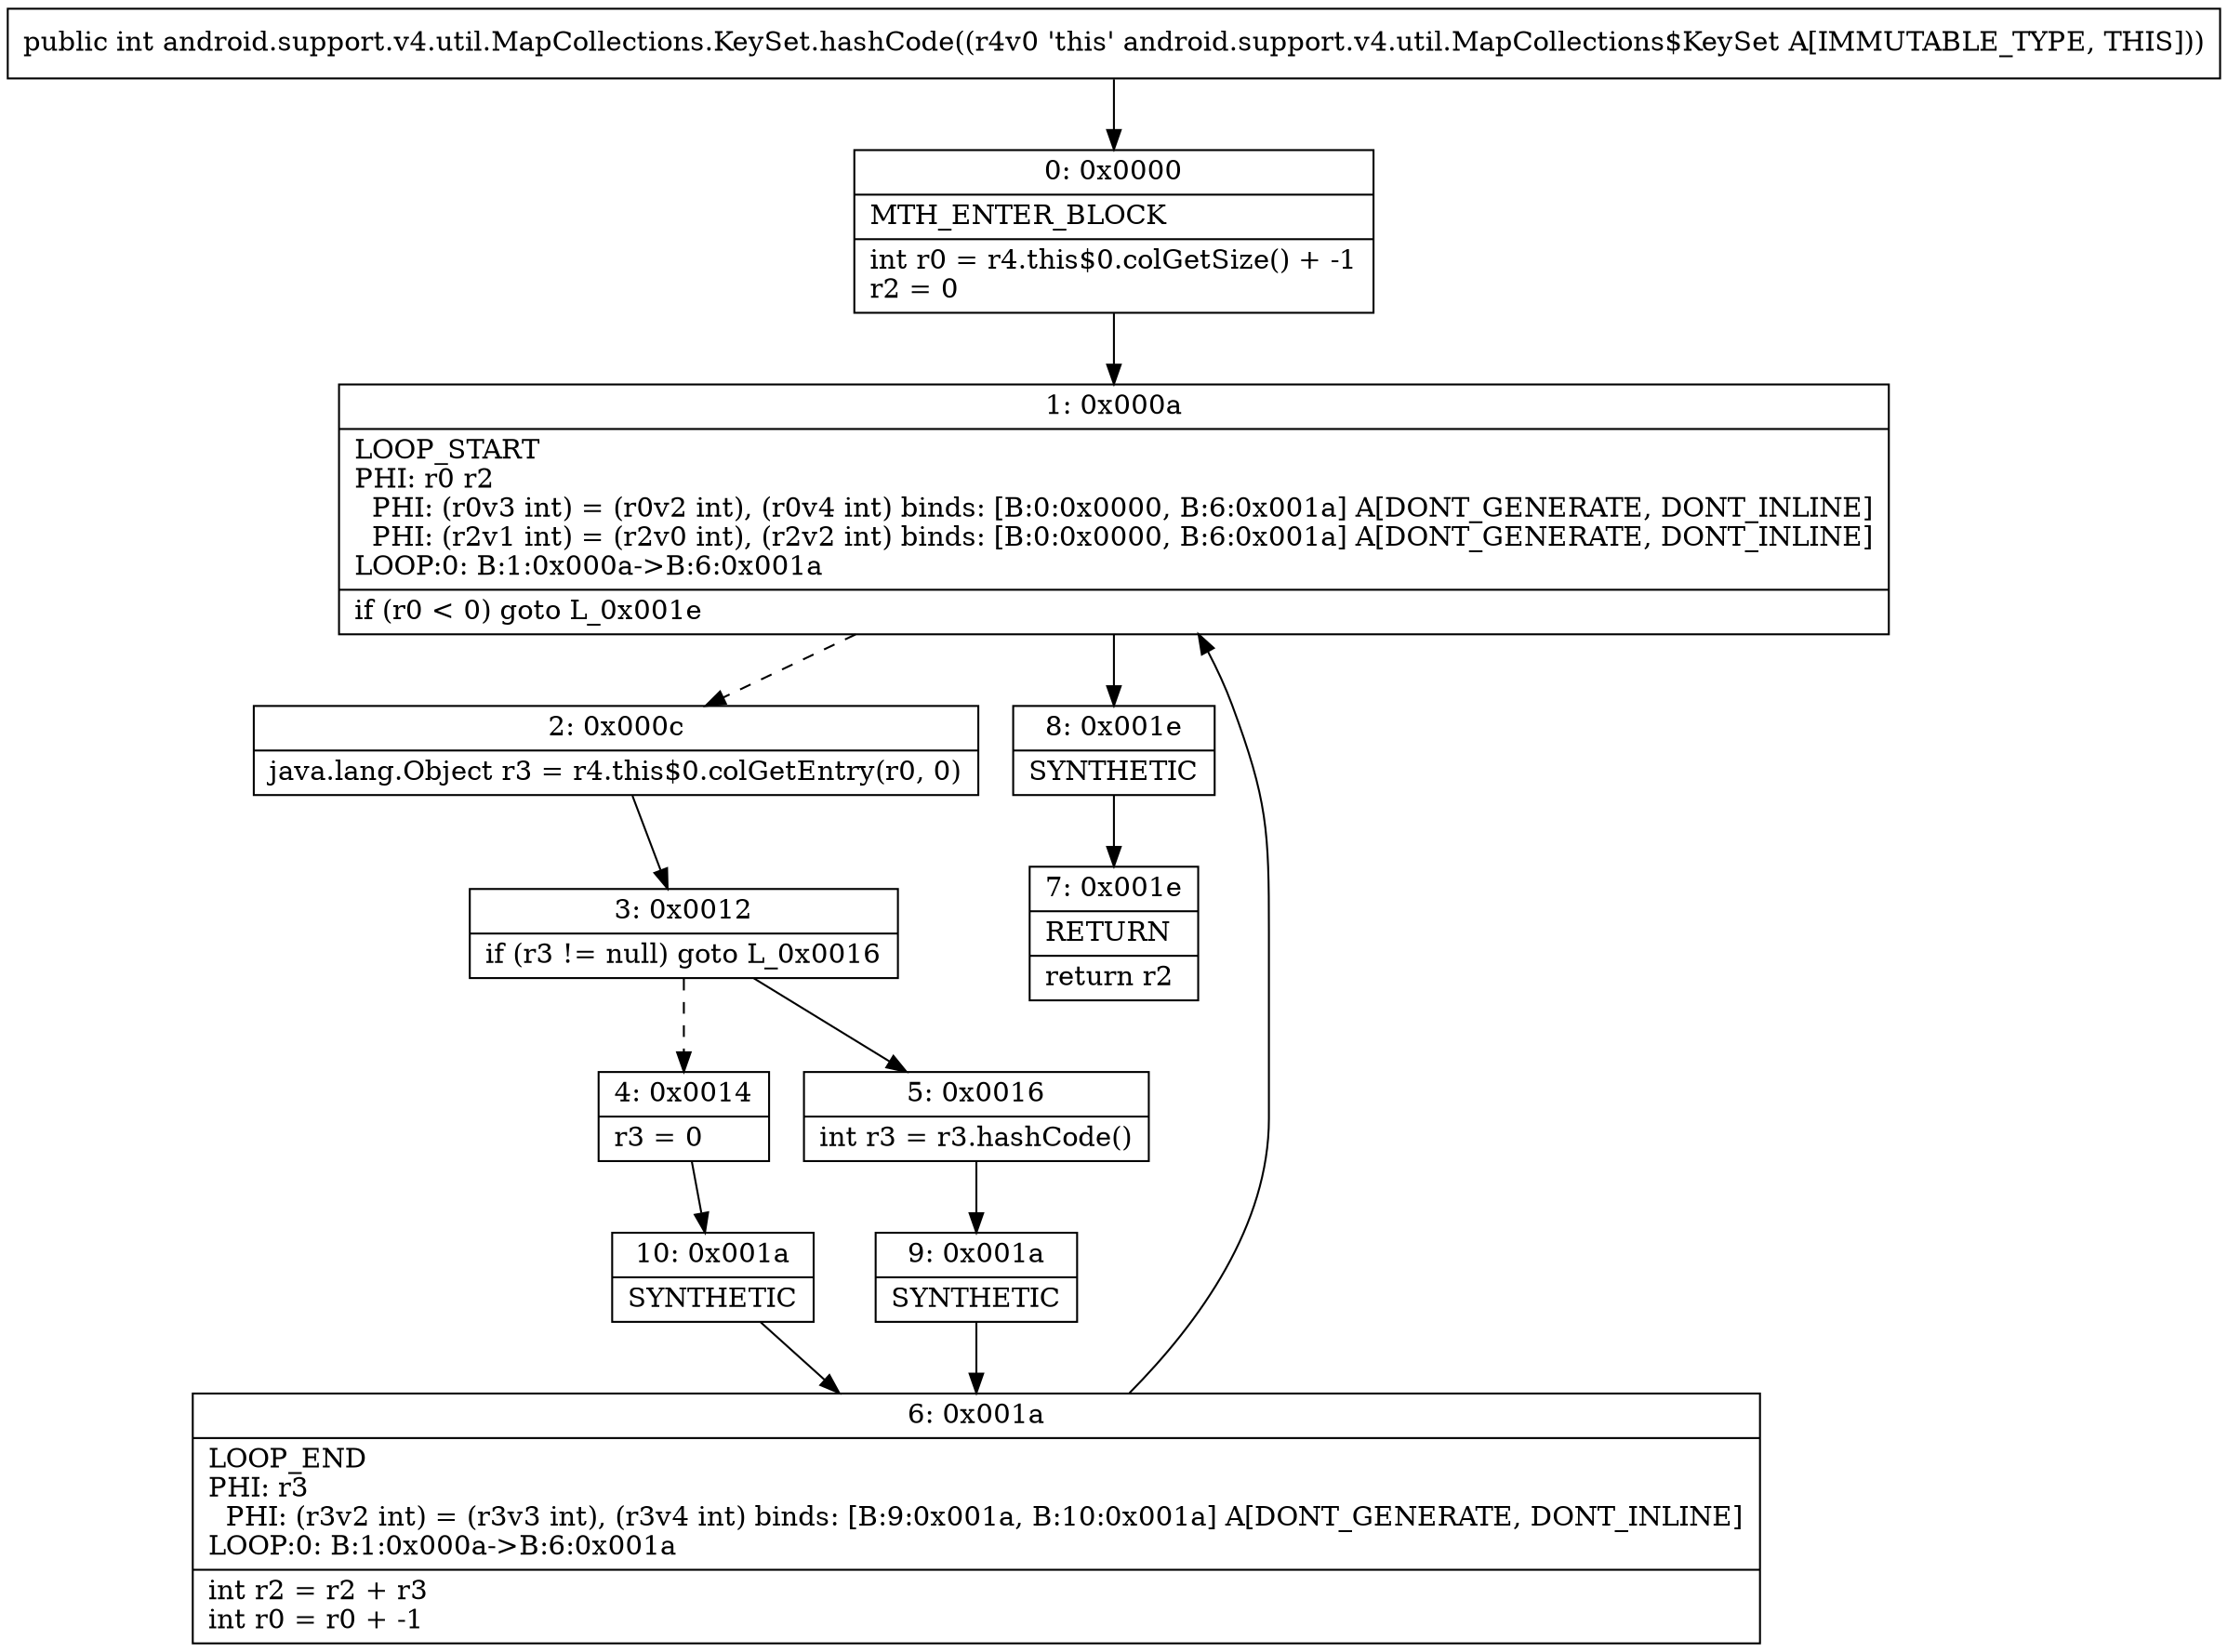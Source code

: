 digraph "CFG forandroid.support.v4.util.MapCollections.KeySet.hashCode()I" {
Node_0 [shape=record,label="{0\:\ 0x0000|MTH_ENTER_BLOCK\l|int r0 = r4.this$0.colGetSize() + \-1\lr2 = 0\l}"];
Node_1 [shape=record,label="{1\:\ 0x000a|LOOP_START\lPHI: r0 r2 \l  PHI: (r0v3 int) = (r0v2 int), (r0v4 int) binds: [B:0:0x0000, B:6:0x001a] A[DONT_GENERATE, DONT_INLINE]\l  PHI: (r2v1 int) = (r2v0 int), (r2v2 int) binds: [B:0:0x0000, B:6:0x001a] A[DONT_GENERATE, DONT_INLINE]\lLOOP:0: B:1:0x000a\-\>B:6:0x001a\l|if (r0 \< 0) goto L_0x001e\l}"];
Node_2 [shape=record,label="{2\:\ 0x000c|java.lang.Object r3 = r4.this$0.colGetEntry(r0, 0)\l}"];
Node_3 [shape=record,label="{3\:\ 0x0012|if (r3 != null) goto L_0x0016\l}"];
Node_4 [shape=record,label="{4\:\ 0x0014|r3 = 0\l}"];
Node_5 [shape=record,label="{5\:\ 0x0016|int r3 = r3.hashCode()\l}"];
Node_6 [shape=record,label="{6\:\ 0x001a|LOOP_END\lPHI: r3 \l  PHI: (r3v2 int) = (r3v3 int), (r3v4 int) binds: [B:9:0x001a, B:10:0x001a] A[DONT_GENERATE, DONT_INLINE]\lLOOP:0: B:1:0x000a\-\>B:6:0x001a\l|int r2 = r2 + r3\lint r0 = r0 + \-1\l}"];
Node_7 [shape=record,label="{7\:\ 0x001e|RETURN\l|return r2\l}"];
Node_8 [shape=record,label="{8\:\ 0x001e|SYNTHETIC\l}"];
Node_9 [shape=record,label="{9\:\ 0x001a|SYNTHETIC\l}"];
Node_10 [shape=record,label="{10\:\ 0x001a|SYNTHETIC\l}"];
MethodNode[shape=record,label="{public int android.support.v4.util.MapCollections.KeySet.hashCode((r4v0 'this' android.support.v4.util.MapCollections$KeySet A[IMMUTABLE_TYPE, THIS])) }"];
MethodNode -> Node_0;
Node_0 -> Node_1;
Node_1 -> Node_2[style=dashed];
Node_1 -> Node_8;
Node_2 -> Node_3;
Node_3 -> Node_4[style=dashed];
Node_3 -> Node_5;
Node_4 -> Node_10;
Node_5 -> Node_9;
Node_6 -> Node_1;
Node_8 -> Node_7;
Node_9 -> Node_6;
Node_10 -> Node_6;
}

